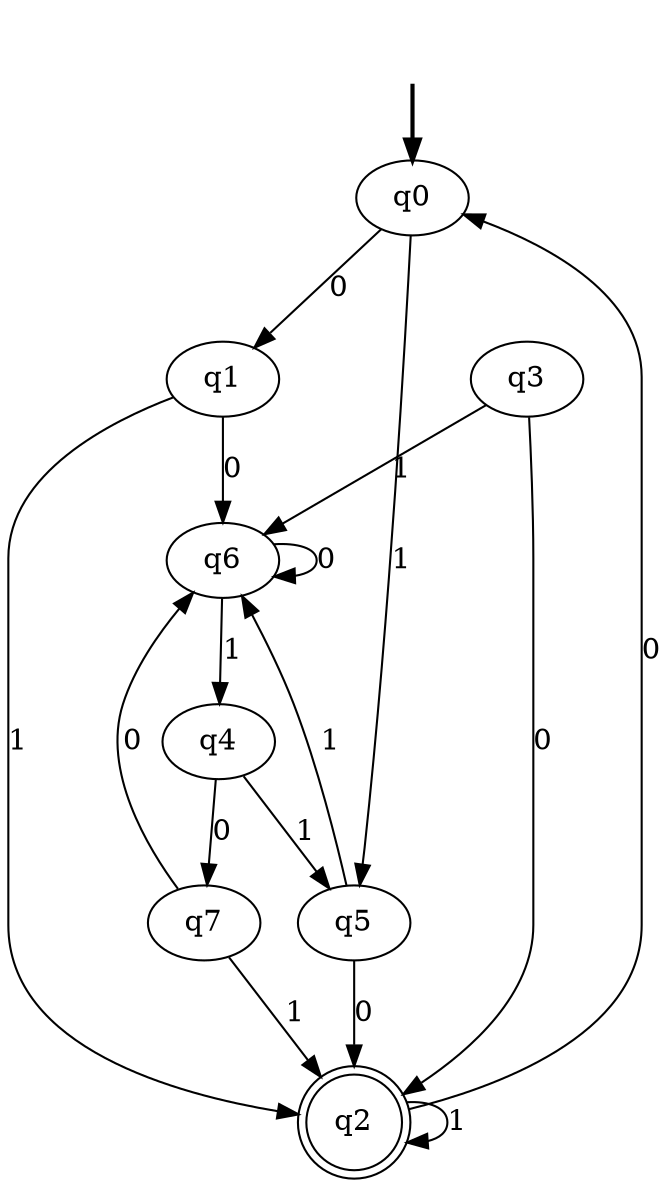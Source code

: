 digraph {
	fake [style=invisible]
	q7
	q6
	q2 [shape=doublecircle]
	q1
	q3
	q5
	q4
	q0 [root=true]
	fake -> q0 [style=bold]
	q0 -> q1 [label=0]
	q0 -> q5 [label=1]
	q1 -> q6 [label=0]
	q1 -> q2 [label=1]
	q2 -> q0 [label=0]
	q2 -> q2 [label=1]
	q3 -> q2 [label=0]
	q3 -> q6 [label=1]
	q4 -> q7 [label=0]
	q4 -> q5 [label=1]
	q5 -> q2 [label=0]
	q5 -> q6 [label=1]
	q6 -> q6 [label=0]
	q6 -> q4 [label=1]
	q7 -> q6 [label=0]
	q7 -> q2 [label=1]
}
